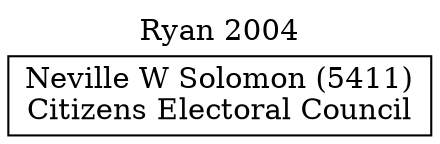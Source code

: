 // House preference flow
digraph "Neville W Solomon (5411)_Ryan_2004" {
	graph [label="Ryan 2004" labelloc=t mclimit=10]
	node [shape=box]
	"Neville W Solomon (5411)" [label="Neville W Solomon (5411)
Citizens Electoral Council"]
}
